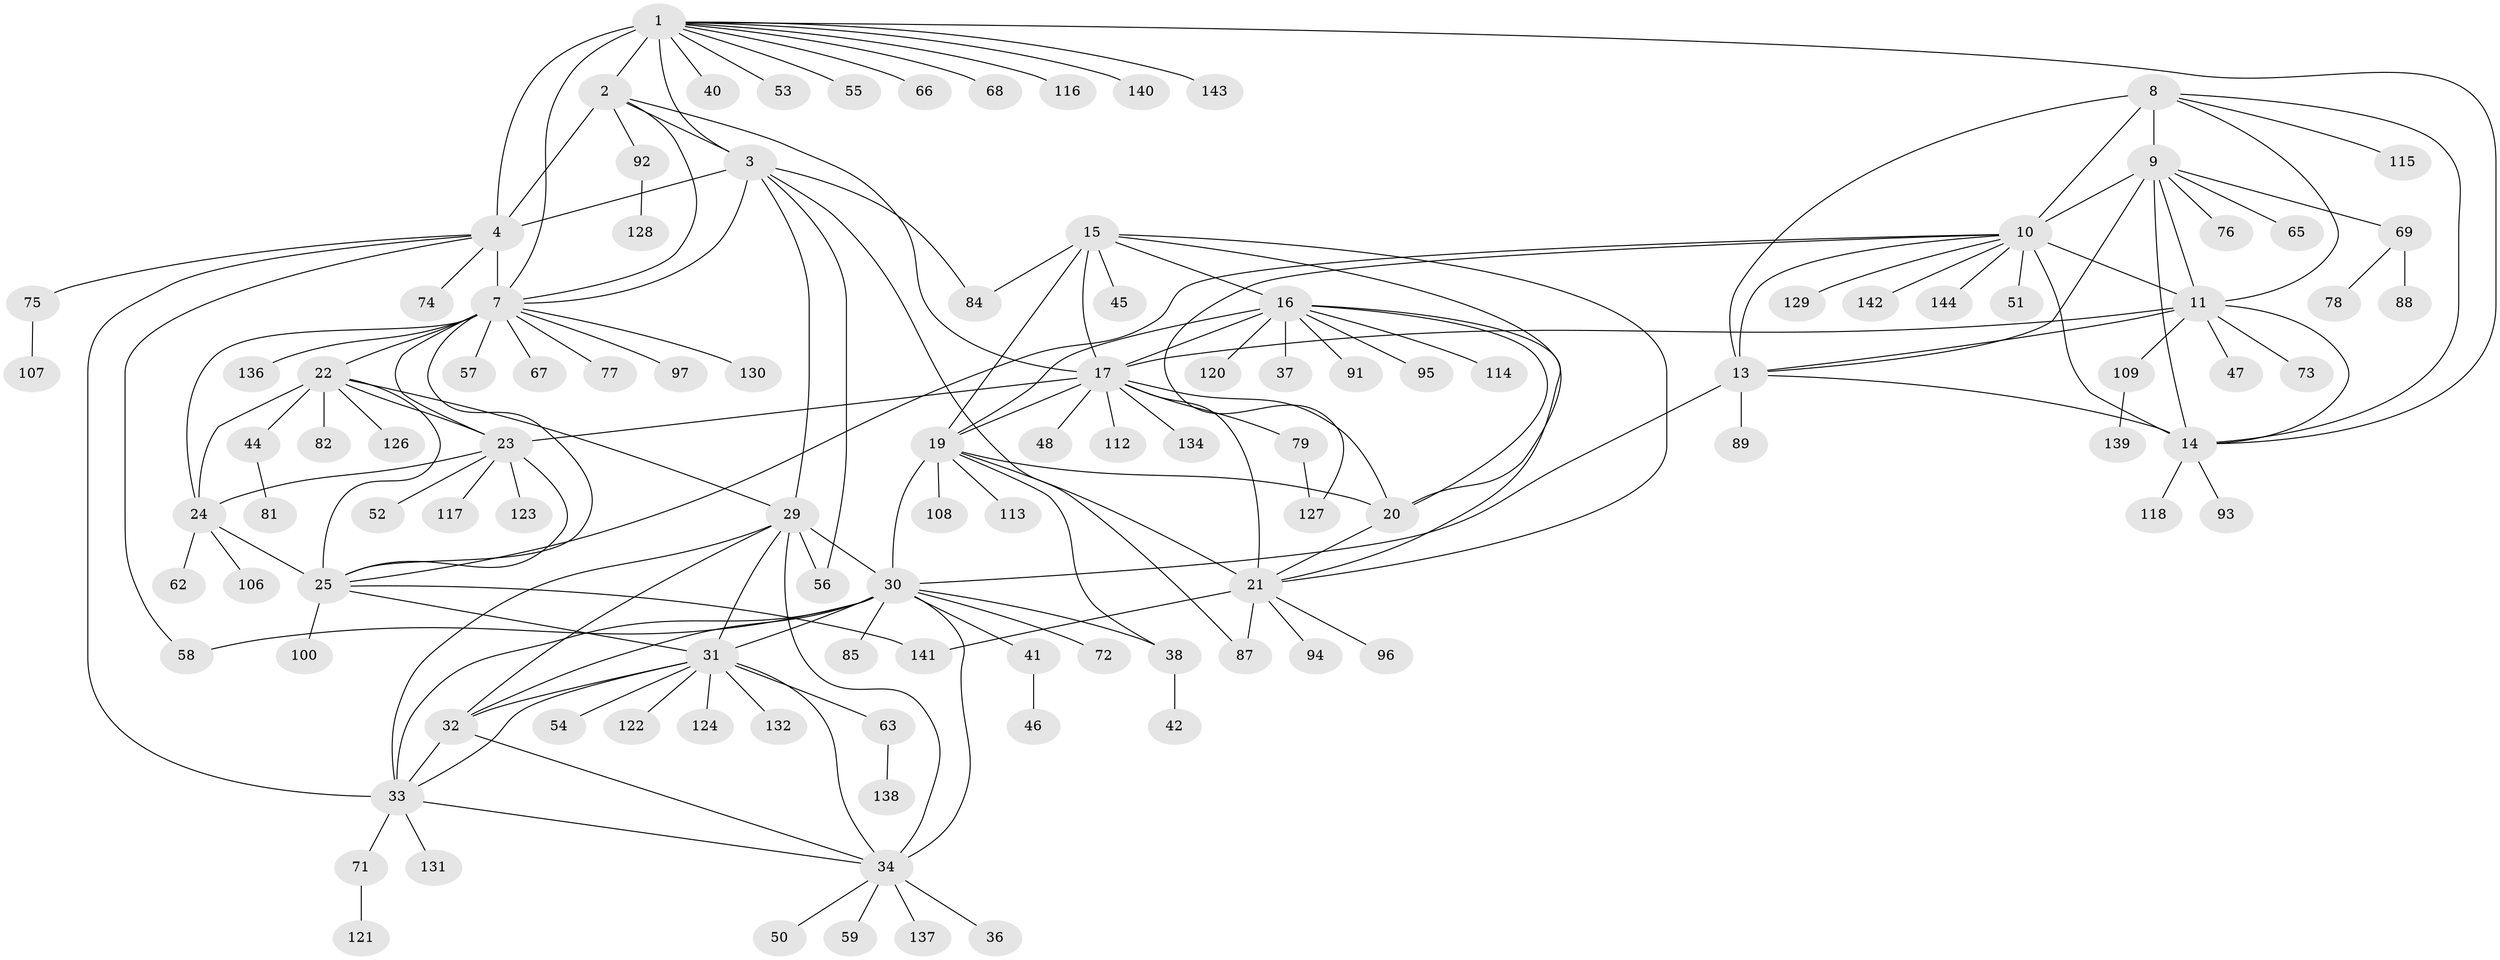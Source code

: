 // Generated by graph-tools (version 1.1) at 2025/24/03/03/25 07:24:10]
// undirected, 112 vertices, 168 edges
graph export_dot {
graph [start="1"]
  node [color=gray90,style=filled];
  1 [super="+5"];
  2 [super="+101"];
  3 [super="+49"];
  4 [super="+6"];
  7 [super="+28"];
  8 [super="+80"];
  9 [super="+103"];
  10 [super="+12"];
  11;
  13 [super="+135"];
  14 [super="+98"];
  15 [super="+125"];
  16 [super="+43"];
  17 [super="+18"];
  19 [super="+90"];
  20;
  21 [super="+60"];
  22 [super="+61"];
  23 [super="+26"];
  24 [super="+27"];
  25 [super="+39"];
  29 [super="+70"];
  30 [super="+35"];
  31 [super="+104"];
  32 [super="+64"];
  33 [super="+83"];
  34 [super="+86"];
  36;
  37;
  38;
  40;
  41;
  42;
  44;
  45 [super="+111"];
  46;
  47;
  48;
  50;
  51;
  52;
  53;
  54 [super="+110"];
  55 [super="+105"];
  56;
  57;
  58;
  59;
  62;
  63;
  65;
  66;
  67;
  68;
  69;
  71 [super="+119"];
  72;
  73;
  74;
  75;
  76;
  77;
  78;
  79 [super="+133"];
  81;
  82;
  84;
  85;
  87;
  88;
  89;
  91;
  92 [super="+102"];
  93;
  94;
  95;
  96 [super="+99"];
  97;
  100;
  106;
  107;
  108;
  109;
  112;
  113;
  114;
  115;
  116;
  117;
  118;
  120;
  121;
  122;
  123;
  124;
  126;
  127;
  128;
  129;
  130;
  131;
  132;
  134;
  136;
  137;
  138;
  139;
  140;
  141;
  142;
  143;
  144;
  1 -- 2 [weight=2];
  1 -- 3 [weight=2];
  1 -- 4 [weight=4];
  1 -- 7 [weight=2];
  1 -- 40;
  1 -- 66;
  1 -- 116;
  1 -- 143;
  1 -- 68;
  1 -- 140;
  1 -- 14;
  1 -- 53;
  1 -- 55;
  2 -- 3;
  2 -- 4 [weight=2];
  2 -- 7;
  2 -- 17;
  2 -- 92;
  3 -- 4 [weight=2];
  3 -- 7;
  3 -- 29 [weight=2];
  3 -- 84;
  3 -- 87;
  3 -- 56;
  4 -- 7 [weight=2];
  4 -- 75;
  4 -- 33;
  4 -- 74;
  4 -- 58;
  7 -- 57;
  7 -- 97;
  7 -- 130;
  7 -- 67;
  7 -- 136;
  7 -- 77;
  7 -- 22;
  7 -- 23 [weight=2];
  7 -- 24 [weight=2];
  7 -- 25;
  8 -- 9;
  8 -- 10 [weight=2];
  8 -- 11;
  8 -- 13;
  8 -- 14;
  8 -- 115;
  9 -- 10 [weight=2];
  9 -- 11;
  9 -- 13;
  9 -- 14;
  9 -- 65;
  9 -- 69;
  9 -- 76;
  10 -- 11 [weight=2];
  10 -- 13 [weight=2];
  10 -- 14 [weight=2];
  10 -- 144;
  10 -- 129;
  10 -- 142;
  10 -- 51;
  10 -- 25;
  10 -- 127;
  11 -- 13;
  11 -- 14;
  11 -- 47;
  11 -- 73;
  11 -- 109;
  11 -- 17;
  13 -- 14;
  13 -- 30;
  13 -- 89;
  14 -- 93;
  14 -- 118;
  15 -- 16;
  15 -- 17 [weight=2];
  15 -- 19;
  15 -- 20;
  15 -- 21;
  15 -- 45;
  15 -- 84;
  16 -- 17 [weight=2];
  16 -- 19;
  16 -- 20;
  16 -- 21;
  16 -- 37;
  16 -- 91;
  16 -- 95;
  16 -- 114;
  16 -- 120;
  17 -- 19 [weight=2];
  17 -- 20 [weight=2];
  17 -- 21 [weight=2];
  17 -- 48;
  17 -- 79;
  17 -- 112;
  17 -- 134;
  17 -- 23;
  19 -- 20;
  19 -- 21;
  19 -- 30;
  19 -- 38;
  19 -- 108;
  19 -- 113;
  20 -- 21;
  21 -- 87;
  21 -- 94;
  21 -- 96;
  21 -- 141;
  22 -- 23 [weight=2];
  22 -- 24 [weight=2];
  22 -- 25;
  22 -- 29;
  22 -- 44;
  22 -- 82;
  22 -- 126;
  23 -- 24 [weight=4];
  23 -- 25 [weight=2];
  23 -- 117;
  23 -- 52;
  23 -- 123;
  24 -- 25 [weight=2];
  24 -- 106;
  24 -- 62;
  25 -- 100;
  25 -- 141;
  25 -- 31;
  29 -- 30 [weight=2];
  29 -- 31;
  29 -- 32;
  29 -- 33;
  29 -- 34;
  29 -- 56;
  30 -- 31 [weight=2];
  30 -- 32 [weight=2];
  30 -- 33 [weight=2];
  30 -- 34 [weight=2];
  30 -- 38;
  30 -- 58;
  30 -- 85;
  30 -- 72;
  30 -- 41;
  31 -- 32;
  31 -- 33;
  31 -- 34;
  31 -- 54;
  31 -- 63;
  31 -- 122;
  31 -- 124;
  31 -- 132;
  32 -- 33;
  32 -- 34;
  33 -- 34;
  33 -- 71;
  33 -- 131;
  34 -- 36;
  34 -- 50;
  34 -- 59;
  34 -- 137;
  38 -- 42;
  41 -- 46;
  44 -- 81;
  63 -- 138;
  69 -- 78;
  69 -- 88;
  71 -- 121;
  75 -- 107;
  79 -- 127;
  92 -- 128;
  109 -- 139;
}
